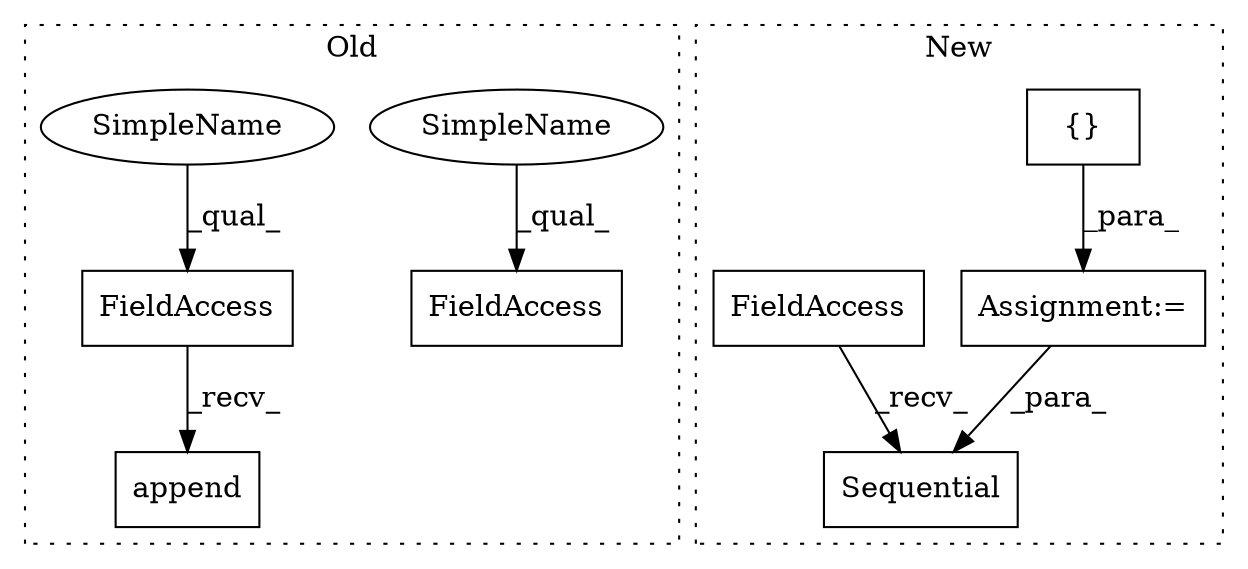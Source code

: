digraph G {
subgraph cluster0 {
1 [label="append" a="32" s="14333,14453" l="7,1" shape="box"];
4 [label="FieldAccess" a="22" s="14318" l="14" shape="box"];
7 [label="FieldAccess" a="22" s="14241" l="8" shape="box"];
8 [label="SimpleName" a="42" s="14241" l="4" shape="ellipse"];
9 [label="SimpleName" a="42" s="14318" l="4" shape="ellipse"];
label = "Old";
style="dotted";
}
subgraph cluster1 {
2 [label="Sequential" a="32" s="14533,14550" l="11,1" shape="box"];
3 [label="Assignment:=" a="7" s="14287" l="1" shape="box"];
5 [label="{}" a="4" s="14297,14411" l="1,1" shape="box"];
6 [label="FieldAccess" a="22" s="14524" l="5" shape="box"];
label = "New";
style="dotted";
}
3 -> 2 [label="_para_"];
4 -> 1 [label="_recv_"];
5 -> 3 [label="_para_"];
6 -> 2 [label="_recv_"];
8 -> 7 [label="_qual_"];
9 -> 4 [label="_qual_"];
}